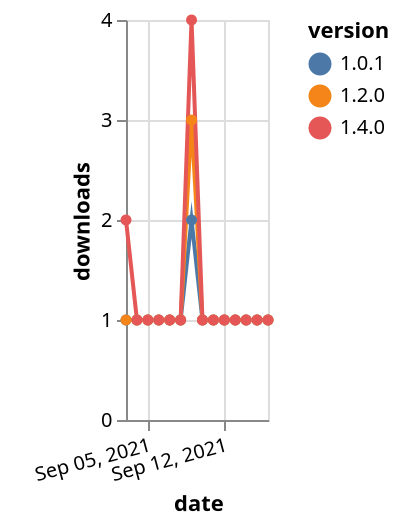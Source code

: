 {"$schema": "https://vega.github.io/schema/vega-lite/v5.json", "description": "A simple bar chart with embedded data.", "data": {"values": [{"date": "2021-09-03", "total": 173, "delta": 1, "version": "1.0.1"}, {"date": "2021-09-04", "total": 174, "delta": 1, "version": "1.0.1"}, {"date": "2021-09-05", "total": 175, "delta": 1, "version": "1.0.1"}, {"date": "2021-09-06", "total": 176, "delta": 1, "version": "1.0.1"}, {"date": "2021-09-07", "total": 177, "delta": 1, "version": "1.0.1"}, {"date": "2021-09-08", "total": 178, "delta": 1, "version": "1.0.1"}, {"date": "2021-09-09", "total": 180, "delta": 2, "version": "1.0.1"}, {"date": "2021-09-10", "total": 181, "delta": 1, "version": "1.0.1"}, {"date": "2021-09-11", "total": 182, "delta": 1, "version": "1.0.1"}, {"date": "2021-09-12", "total": 183, "delta": 1, "version": "1.0.1"}, {"date": "2021-09-13", "total": 184, "delta": 1, "version": "1.0.1"}, {"date": "2021-09-14", "total": 185, "delta": 1, "version": "1.0.1"}, {"date": "2021-09-15", "total": 186, "delta": 1, "version": "1.0.1"}, {"date": "2021-09-16", "total": 187, "delta": 1, "version": "1.0.1"}, {"date": "2021-09-03", "total": 201, "delta": 1, "version": "1.2.0"}, {"date": "2021-09-04", "total": 202, "delta": 1, "version": "1.2.0"}, {"date": "2021-09-05", "total": 203, "delta": 1, "version": "1.2.0"}, {"date": "2021-09-06", "total": 204, "delta": 1, "version": "1.2.0"}, {"date": "2021-09-07", "total": 205, "delta": 1, "version": "1.2.0"}, {"date": "2021-09-08", "total": 206, "delta": 1, "version": "1.2.0"}, {"date": "2021-09-09", "total": 209, "delta": 3, "version": "1.2.0"}, {"date": "2021-09-10", "total": 210, "delta": 1, "version": "1.2.0"}, {"date": "2021-09-11", "total": 211, "delta": 1, "version": "1.2.0"}, {"date": "2021-09-12", "total": 212, "delta": 1, "version": "1.2.0"}, {"date": "2021-09-13", "total": 213, "delta": 1, "version": "1.2.0"}, {"date": "2021-09-14", "total": 214, "delta": 1, "version": "1.2.0"}, {"date": "2021-09-15", "total": 215, "delta": 1, "version": "1.2.0"}, {"date": "2021-09-16", "total": 216, "delta": 1, "version": "1.2.0"}, {"date": "2021-09-03", "total": 125, "delta": 2, "version": "1.4.0"}, {"date": "2021-09-04", "total": 126, "delta": 1, "version": "1.4.0"}, {"date": "2021-09-05", "total": 127, "delta": 1, "version": "1.4.0"}, {"date": "2021-09-06", "total": 128, "delta": 1, "version": "1.4.0"}, {"date": "2021-09-07", "total": 129, "delta": 1, "version": "1.4.0"}, {"date": "2021-09-08", "total": 130, "delta": 1, "version": "1.4.0"}, {"date": "2021-09-09", "total": 134, "delta": 4, "version": "1.4.0"}, {"date": "2021-09-10", "total": 135, "delta": 1, "version": "1.4.0"}, {"date": "2021-09-11", "total": 136, "delta": 1, "version": "1.4.0"}, {"date": "2021-09-12", "total": 137, "delta": 1, "version": "1.4.0"}, {"date": "2021-09-13", "total": 138, "delta": 1, "version": "1.4.0"}, {"date": "2021-09-14", "total": 139, "delta": 1, "version": "1.4.0"}, {"date": "2021-09-15", "total": 140, "delta": 1, "version": "1.4.0"}, {"date": "2021-09-16", "total": 141, "delta": 1, "version": "1.4.0"}]}, "width": "container", "mark": {"type": "line", "point": {"filled": true}}, "encoding": {"x": {"field": "date", "type": "temporal", "timeUnit": "yearmonthdate", "title": "date", "axis": {"labelAngle": -15}}, "y": {"field": "delta", "type": "quantitative", "title": "downloads"}, "color": {"field": "version", "type": "nominal"}, "tooltip": {"field": "delta"}}}